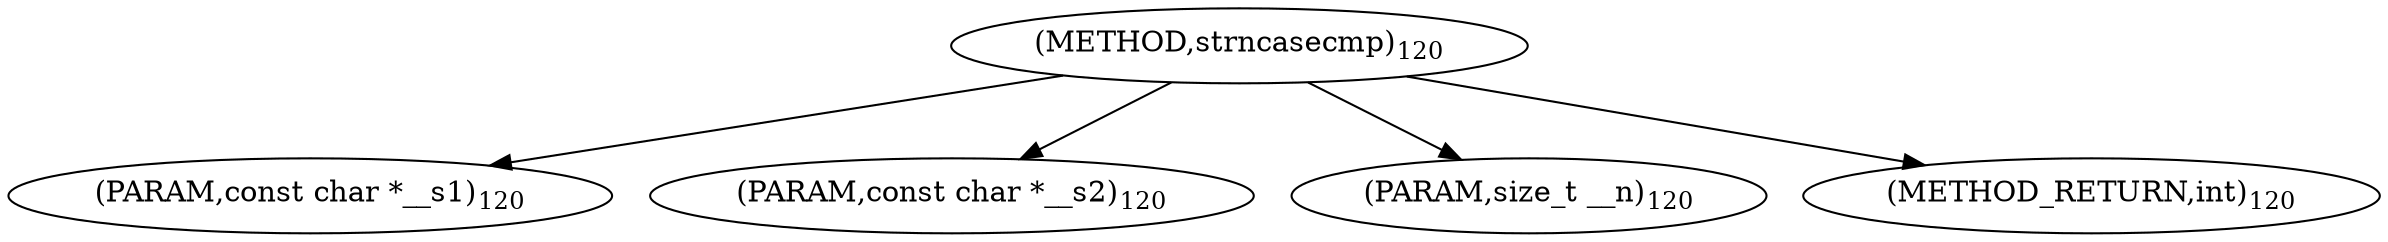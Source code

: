 digraph "strncasecmp" {  
"98969" [label = <(METHOD,strncasecmp)<SUB>120</SUB>> ]
"98970" [label = <(PARAM,const char *__s1)<SUB>120</SUB>> ]
"98971" [label = <(PARAM,const char *__s2)<SUB>120</SUB>> ]
"98972" [label = <(PARAM,size_t __n)<SUB>120</SUB>> ]
"98973" [label = <(METHOD_RETURN,int)<SUB>120</SUB>> ]
  "98969" -> "98970" 
  "98969" -> "98971" 
  "98969" -> "98972" 
  "98969" -> "98973" 
}
